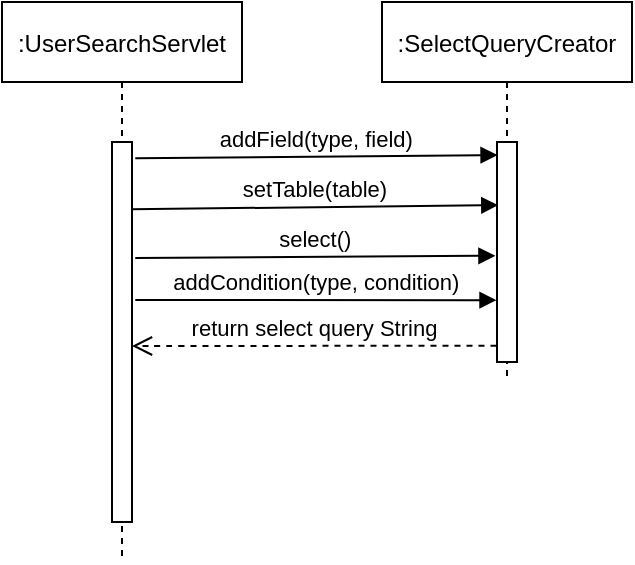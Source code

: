 <mxfile version="20.0.1" type="github">
  <diagram id="kgpKYQtTHZ0yAKxKKP6v" name="Page-1">
    <mxGraphModel dx="420" dy="308" grid="1" gridSize="10" guides="1" tooltips="1" connect="1" arrows="1" fold="1" page="1" pageScale="1" pageWidth="850" pageHeight="1100" math="0" shadow="0">
      <root>
        <mxCell id="0" />
        <mxCell id="1" parent="0" />
        <mxCell id="3nuBFxr9cyL0pnOWT2aG-1" value=":UserSearchServlet" style="shape=umlLifeline;perimeter=lifelinePerimeter;container=1;collapsible=0;recursiveResize=0;rounded=0;shadow=0;strokeWidth=1;" parent="1" vertex="1">
          <mxGeometry x="120" y="80" width="120" height="280" as="geometry" />
        </mxCell>
        <mxCell id="3nuBFxr9cyL0pnOWT2aG-2" value="" style="points=[];perimeter=orthogonalPerimeter;rounded=0;shadow=0;strokeWidth=1;" parent="3nuBFxr9cyL0pnOWT2aG-1" vertex="1">
          <mxGeometry x="55" y="70" width="10" height="190" as="geometry" />
        </mxCell>
        <mxCell id="3nuBFxr9cyL0pnOWT2aG-5" value=":SelectQueryCreator" style="shape=umlLifeline;perimeter=lifelinePerimeter;container=1;collapsible=0;recursiveResize=0;rounded=0;shadow=0;strokeWidth=1;" parent="1" vertex="1">
          <mxGeometry x="310" y="80" width="125" height="190" as="geometry" />
        </mxCell>
        <mxCell id="3nuBFxr9cyL0pnOWT2aG-6" value="" style="points=[];perimeter=orthogonalPerimeter;rounded=0;shadow=0;strokeWidth=1;" parent="3nuBFxr9cyL0pnOWT2aG-5" vertex="1">
          <mxGeometry x="57.5" y="70" width="10" height="110" as="geometry" />
        </mxCell>
        <mxCell id="3nuBFxr9cyL0pnOWT2aG-7" value="return select query String" style="verticalAlign=bottom;endArrow=open;dashed=1;endSize=8;shadow=0;strokeWidth=1;exitX=-0.025;exitY=0.926;exitDx=0;exitDy=0;exitPerimeter=0;" parent="1" source="3nuBFxr9cyL0pnOWT2aG-6" target="3nuBFxr9cyL0pnOWT2aG-2" edge="1">
          <mxGeometry relative="1" as="geometry">
            <mxPoint x="275" y="236" as="targetPoint" />
            <mxPoint x="360" y="250" as="sourcePoint" />
            <Array as="points">
              <mxPoint x="200" y="252" />
            </Array>
          </mxGeometry>
        </mxCell>
        <mxCell id="3nuBFxr9cyL0pnOWT2aG-8" value="select()" style="verticalAlign=bottom;endArrow=block;shadow=0;strokeWidth=1;entryX=-0.078;entryY=0.517;entryDx=0;entryDy=0;entryPerimeter=0;exitX=1.164;exitY=0.305;exitDx=0;exitDy=0;exitPerimeter=0;" parent="1" source="3nuBFxr9cyL0pnOWT2aG-2" target="3nuBFxr9cyL0pnOWT2aG-6" edge="1">
          <mxGeometry relative="1" as="geometry">
            <mxPoint x="200" y="205" as="sourcePoint" />
            <Array as="points" />
          </mxGeometry>
        </mxCell>
        <mxCell id="-_Esg8xRrB4lB1uf0A4A-2" value="addField(type, field)" style="verticalAlign=bottom;endArrow=block;shadow=0;strokeWidth=1;exitX=1.164;exitY=0.043;exitDx=0;exitDy=0;exitPerimeter=0;entryX=0.028;entryY=0.059;entryDx=0;entryDy=0;entryPerimeter=0;" edge="1" parent="1" source="3nuBFxr9cyL0pnOWT2aG-2" target="3nuBFxr9cyL0pnOWT2aG-6">
          <mxGeometry relative="1" as="geometry">
            <mxPoint x="196.11" y="310.1" as="sourcePoint" />
            <mxPoint x="360" y="160" as="targetPoint" />
            <Array as="points" />
          </mxGeometry>
        </mxCell>
        <mxCell id="-_Esg8xRrB4lB1uf0A4A-4" value="setTable(table)" style="verticalAlign=bottom;endArrow=block;shadow=0;strokeWidth=1;exitX=0.952;exitY=0.177;exitDx=0;exitDy=0;exitPerimeter=0;entryX=0.028;entryY=0.046;entryDx=0;entryDy=0;entryPerimeter=0;" edge="1" parent="1" source="3nuBFxr9cyL0pnOWT2aG-2">
          <mxGeometry relative="1" as="geometry">
            <mxPoint x="187.0" y="181.0" as="sourcePoint" />
            <mxPoint x="368.14" y="181.57" as="targetPoint" />
            <Array as="points" />
          </mxGeometry>
        </mxCell>
        <mxCell id="-_Esg8xRrB4lB1uf0A4A-5" value="addCondition(type, condition)" style="verticalAlign=bottom;endArrow=block;shadow=0;strokeWidth=1;entryX=-0.025;entryY=0.719;entryDx=0;entryDy=0;entryPerimeter=0;exitX=1.164;exitY=0.416;exitDx=0;exitDy=0;exitPerimeter=0;" edge="1" parent="1" source="3nuBFxr9cyL0pnOWT2aG-2" target="3nuBFxr9cyL0pnOWT2aG-6">
          <mxGeometry relative="1" as="geometry">
            <mxPoint x="190" y="229" as="sourcePoint" />
            <mxPoint x="367.5" y="205.57" as="targetPoint" />
            <Array as="points" />
          </mxGeometry>
        </mxCell>
      </root>
    </mxGraphModel>
  </diagram>
</mxfile>
